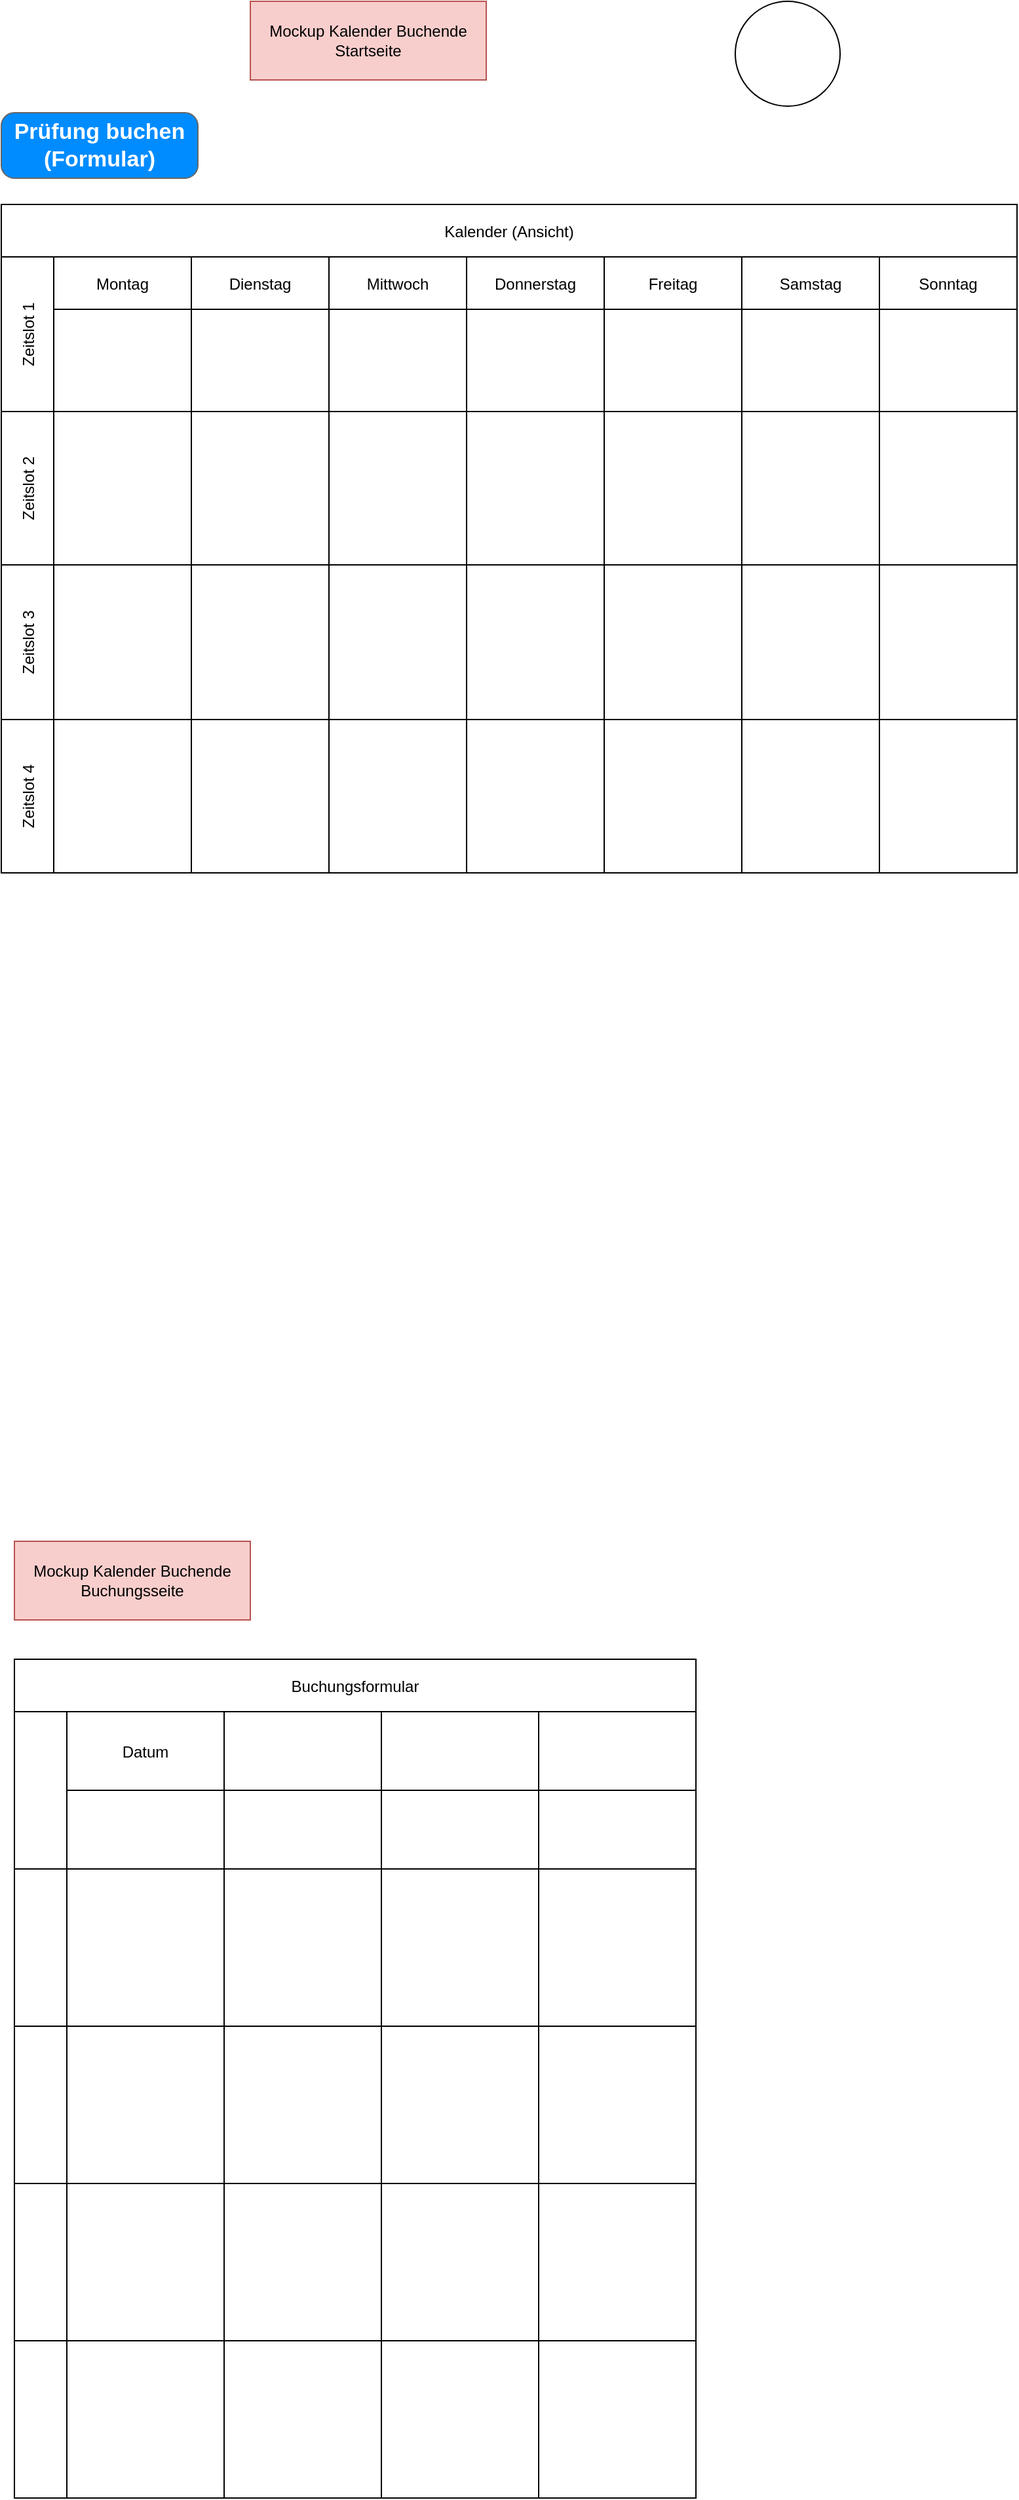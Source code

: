 <mxfile version="24.6.4" type="github">
  <diagram name="Seite-1" id="cYS-9EuOB4i6pcKZ9MJi">
    <mxGraphModel dx="2261" dy="726" grid="1" gridSize="10" guides="1" tooltips="1" connect="1" arrows="1" fold="1" page="1" pageScale="1" pageWidth="827" pageHeight="1169" math="0" shadow="0">
      <root>
        <mxCell id="0" />
        <mxCell id="1" parent="0" />
        <mxCell id="5YDPGhxfkZ1rQy1-W0EN-1" value="Mockup Kalender Buchende Startseite" style="rounded=0;whiteSpace=wrap;html=1;fillColor=#f8cecc;strokeColor=#b85450;" parent="1" vertex="1">
          <mxGeometry x="-620" y="15" width="180" height="60" as="geometry" />
        </mxCell>
        <mxCell id="zZJHMVHqWspqlWFaA559-3" value="Kalender (Ansicht)" style="shape=table;childLayout=tableLayout;startSize=40;collapsible=0;recursiveResize=0;expand=0;" parent="1" vertex="1">
          <mxGeometry x="-810" y="170" width="775" height="510" as="geometry" />
        </mxCell>
        <mxCell id="zZJHMVHqWspqlWFaA559-4" value="Zeitslot 1" style="shape=tableRow;horizontal=0;swimlaneHead=0;swimlaneBody=0;top=0;left=0;strokeColor=inherit;bottom=0;right=0;dropTarget=0;fontStyle=0;fillColor=none;points=[[0,0.5],[1,0.5]];portConstraint=eastwest;startSize=40;collapsible=0;recursiveResize=0;expand=0;" parent="zZJHMVHqWspqlWFaA559-3" vertex="1">
          <mxGeometry y="40" width="775" height="118" as="geometry" />
        </mxCell>
        <mxCell id="zZJHMVHqWspqlWFaA559-5" value="Montag" style="swimlane;swimlaneHead=0;swimlaneBody=0;fontStyle=0;strokeColor=inherit;connectable=0;fillColor=none;startSize=40;collapsible=0;recursiveResize=0;expand=0;" parent="zZJHMVHqWspqlWFaA559-4" vertex="1">
          <mxGeometry x="40" width="105" height="118" as="geometry">
            <mxRectangle width="105" height="118" as="alternateBounds" />
          </mxGeometry>
        </mxCell>
        <mxCell id="zZJHMVHqWspqlWFaA559-6" value="Dienstag" style="swimlane;swimlaneHead=0;swimlaneBody=0;fontStyle=0;strokeColor=inherit;connectable=0;fillColor=none;startSize=40;collapsible=0;recursiveResize=0;expand=0;" parent="zZJHMVHqWspqlWFaA559-4" vertex="1">
          <mxGeometry x="145" width="105" height="118" as="geometry">
            <mxRectangle width="105" height="118" as="alternateBounds" />
          </mxGeometry>
        </mxCell>
        <mxCell id="zZJHMVHqWspqlWFaA559-7" value="Mittwoch" style="swimlane;swimlaneHead=0;swimlaneBody=0;fontStyle=0;strokeColor=inherit;connectable=0;fillColor=none;startSize=40;collapsible=0;recursiveResize=0;expand=0;" parent="zZJHMVHqWspqlWFaA559-4" vertex="1">
          <mxGeometry x="250" width="105" height="118" as="geometry">
            <mxRectangle width="105" height="118" as="alternateBounds" />
          </mxGeometry>
        </mxCell>
        <mxCell id="zZJHMVHqWspqlWFaA559-8" value="Donnerstag" style="swimlane;swimlaneHead=0;swimlaneBody=0;fontStyle=0;strokeColor=inherit;connectable=0;fillColor=none;startSize=40;collapsible=0;recursiveResize=0;expand=0;" parent="zZJHMVHqWspqlWFaA559-4" vertex="1">
          <mxGeometry x="355" width="105" height="118" as="geometry">
            <mxRectangle width="105" height="118" as="alternateBounds" />
          </mxGeometry>
        </mxCell>
        <mxCell id="zZJHMVHqWspqlWFaA559-9" value="Freitag" style="swimlane;swimlaneHead=0;swimlaneBody=0;fontStyle=0;strokeColor=inherit;connectable=0;fillColor=none;startSize=40;collapsible=0;recursiveResize=0;expand=0;" parent="zZJHMVHqWspqlWFaA559-4" vertex="1">
          <mxGeometry x="460" width="105" height="118" as="geometry">
            <mxRectangle width="105" height="118" as="alternateBounds" />
          </mxGeometry>
        </mxCell>
        <mxCell id="zZJHMVHqWspqlWFaA559-10" value="Samstag" style="swimlane;swimlaneHead=0;swimlaneBody=0;fontStyle=0;strokeColor=inherit;connectable=0;fillColor=none;startSize=40;collapsible=0;recursiveResize=0;expand=0;" parent="zZJHMVHqWspqlWFaA559-4" vertex="1">
          <mxGeometry x="565" width="105" height="118" as="geometry">
            <mxRectangle width="105" height="118" as="alternateBounds" />
          </mxGeometry>
        </mxCell>
        <mxCell id="zZJHMVHqWspqlWFaA559-11" value="Sonntag" style="swimlane;swimlaneHead=0;swimlaneBody=0;fontStyle=0;strokeColor=inherit;connectable=0;fillColor=none;startSize=40;collapsible=0;recursiveResize=0;expand=0;" parent="zZJHMVHqWspqlWFaA559-4" vertex="1">
          <mxGeometry x="670" width="105" height="118" as="geometry">
            <mxRectangle width="105" height="118" as="alternateBounds" />
          </mxGeometry>
        </mxCell>
        <mxCell id="zZJHMVHqWspqlWFaA559-13" value="Zeitslot 2" style="shape=tableRow;horizontal=0;swimlaneHead=0;swimlaneBody=0;top=0;left=0;strokeColor=inherit;bottom=0;right=0;dropTarget=0;fontStyle=0;fillColor=none;points=[[0,0.5],[1,0.5]];portConstraint=eastwest;startSize=40;collapsible=0;recursiveResize=0;expand=0;" parent="zZJHMVHqWspqlWFaA559-3" vertex="1">
          <mxGeometry y="158" width="775" height="117" as="geometry" />
        </mxCell>
        <mxCell id="zZJHMVHqWspqlWFaA559-14" value="" style="swimlane;swimlaneHead=0;swimlaneBody=0;fontStyle=0;connectable=0;strokeColor=inherit;fillColor=none;startSize=0;collapsible=0;recursiveResize=0;expand=0;" parent="zZJHMVHqWspqlWFaA559-13" vertex="1">
          <mxGeometry x="40" width="105" height="117" as="geometry">
            <mxRectangle width="105" height="117" as="alternateBounds" />
          </mxGeometry>
        </mxCell>
        <mxCell id="zZJHMVHqWspqlWFaA559-15" value="" style="swimlane;swimlaneHead=0;swimlaneBody=0;fontStyle=0;connectable=0;strokeColor=inherit;fillColor=none;startSize=0;collapsible=0;recursiveResize=0;expand=0;" parent="zZJHMVHqWspqlWFaA559-13" vertex="1">
          <mxGeometry x="145" width="105" height="117" as="geometry">
            <mxRectangle width="105" height="117" as="alternateBounds" />
          </mxGeometry>
        </mxCell>
        <mxCell id="zZJHMVHqWspqlWFaA559-16" value="" style="swimlane;swimlaneHead=0;swimlaneBody=0;fontStyle=0;connectable=0;strokeColor=inherit;fillColor=none;startSize=0;collapsible=0;recursiveResize=0;expand=0;" parent="zZJHMVHqWspqlWFaA559-13" vertex="1">
          <mxGeometry x="250" width="105" height="117" as="geometry">
            <mxRectangle width="105" height="117" as="alternateBounds" />
          </mxGeometry>
        </mxCell>
        <mxCell id="zZJHMVHqWspqlWFaA559-17" value="" style="swimlane;swimlaneHead=0;swimlaneBody=0;fontStyle=0;connectable=0;strokeColor=inherit;fillColor=none;startSize=0;collapsible=0;recursiveResize=0;expand=0;" parent="zZJHMVHqWspqlWFaA559-13" vertex="1">
          <mxGeometry x="355" width="105" height="117" as="geometry">
            <mxRectangle width="105" height="117" as="alternateBounds" />
          </mxGeometry>
        </mxCell>
        <mxCell id="zZJHMVHqWspqlWFaA559-18" value="" style="swimlane;swimlaneHead=0;swimlaneBody=0;fontStyle=0;connectable=0;strokeColor=inherit;fillColor=none;startSize=0;collapsible=0;recursiveResize=0;expand=0;" parent="zZJHMVHqWspqlWFaA559-13" vertex="1">
          <mxGeometry x="460" width="105" height="117" as="geometry">
            <mxRectangle width="105" height="117" as="alternateBounds" />
          </mxGeometry>
        </mxCell>
        <mxCell id="zZJHMVHqWspqlWFaA559-19" value="" style="swimlane;swimlaneHead=0;swimlaneBody=0;fontStyle=0;connectable=0;strokeColor=inherit;fillColor=none;startSize=0;collapsible=0;recursiveResize=0;expand=0;" parent="zZJHMVHqWspqlWFaA559-13" vertex="1">
          <mxGeometry x="565" width="105" height="117" as="geometry">
            <mxRectangle width="105" height="117" as="alternateBounds" />
          </mxGeometry>
        </mxCell>
        <mxCell id="zZJHMVHqWspqlWFaA559-20" value="" style="swimlane;swimlaneHead=0;swimlaneBody=0;fontStyle=0;connectable=0;strokeColor=inherit;fillColor=none;startSize=0;collapsible=0;recursiveResize=0;expand=0;" parent="zZJHMVHqWspqlWFaA559-13" vertex="1">
          <mxGeometry x="670" width="105" height="117" as="geometry">
            <mxRectangle width="105" height="117" as="alternateBounds" />
          </mxGeometry>
        </mxCell>
        <mxCell id="zZJHMVHqWspqlWFaA559-22" value="Zeitslot 3" style="shape=tableRow;horizontal=0;swimlaneHead=0;swimlaneBody=0;top=0;left=0;strokeColor=inherit;bottom=0;right=0;dropTarget=0;fontStyle=0;fillColor=none;points=[[0,0.5],[1,0.5]];portConstraint=eastwest;startSize=40;collapsible=0;recursiveResize=0;expand=0;" parent="zZJHMVHqWspqlWFaA559-3" vertex="1">
          <mxGeometry y="275" width="775" height="118" as="geometry" />
        </mxCell>
        <mxCell id="zZJHMVHqWspqlWFaA559-23" value="" style="swimlane;swimlaneHead=0;swimlaneBody=0;fontStyle=0;connectable=0;strokeColor=inherit;fillColor=none;startSize=0;collapsible=0;recursiveResize=0;expand=0;" parent="zZJHMVHqWspqlWFaA559-22" vertex="1">
          <mxGeometry x="40" width="105" height="118" as="geometry">
            <mxRectangle width="105" height="118" as="alternateBounds" />
          </mxGeometry>
        </mxCell>
        <mxCell id="zZJHMVHqWspqlWFaA559-24" value="" style="swimlane;swimlaneHead=0;swimlaneBody=0;fontStyle=0;connectable=0;strokeColor=inherit;fillColor=none;startSize=0;collapsible=0;recursiveResize=0;expand=0;" parent="zZJHMVHqWspqlWFaA559-22" vertex="1">
          <mxGeometry x="145" width="105" height="118" as="geometry">
            <mxRectangle width="105" height="118" as="alternateBounds" />
          </mxGeometry>
        </mxCell>
        <mxCell id="zZJHMVHqWspqlWFaA559-25" value="" style="swimlane;swimlaneHead=0;swimlaneBody=0;fontStyle=0;connectable=0;strokeColor=inherit;fillColor=none;startSize=0;collapsible=0;recursiveResize=0;expand=0;" parent="zZJHMVHqWspqlWFaA559-22" vertex="1">
          <mxGeometry x="250" width="105" height="118" as="geometry">
            <mxRectangle width="105" height="118" as="alternateBounds" />
          </mxGeometry>
        </mxCell>
        <mxCell id="zZJHMVHqWspqlWFaA559-26" value="" style="swimlane;swimlaneHead=0;swimlaneBody=0;fontStyle=0;connectable=0;strokeColor=inherit;fillColor=none;startSize=0;collapsible=0;recursiveResize=0;expand=0;" parent="zZJHMVHqWspqlWFaA559-22" vertex="1">
          <mxGeometry x="355" width="105" height="118" as="geometry">
            <mxRectangle width="105" height="118" as="alternateBounds" />
          </mxGeometry>
        </mxCell>
        <mxCell id="zZJHMVHqWspqlWFaA559-27" value="" style="swimlane;swimlaneHead=0;swimlaneBody=0;fontStyle=0;connectable=0;strokeColor=inherit;fillColor=none;startSize=0;collapsible=0;recursiveResize=0;expand=0;" parent="zZJHMVHqWspqlWFaA559-22" vertex="1">
          <mxGeometry x="460" width="105" height="118" as="geometry">
            <mxRectangle width="105" height="118" as="alternateBounds" />
          </mxGeometry>
        </mxCell>
        <mxCell id="zZJHMVHqWspqlWFaA559-28" value="" style="swimlane;swimlaneHead=0;swimlaneBody=0;fontStyle=0;connectable=0;strokeColor=inherit;fillColor=none;startSize=0;collapsible=0;recursiveResize=0;expand=0;" parent="zZJHMVHqWspqlWFaA559-22" vertex="1">
          <mxGeometry x="565" width="105" height="118" as="geometry">
            <mxRectangle width="105" height="118" as="alternateBounds" />
          </mxGeometry>
        </mxCell>
        <mxCell id="zZJHMVHqWspqlWFaA559-29" value="" style="swimlane;swimlaneHead=0;swimlaneBody=0;fontStyle=0;connectable=0;strokeColor=inherit;fillColor=none;startSize=0;collapsible=0;recursiveResize=0;expand=0;" parent="zZJHMVHqWspqlWFaA559-22" vertex="1">
          <mxGeometry x="670" width="105" height="118" as="geometry">
            <mxRectangle width="105" height="118" as="alternateBounds" />
          </mxGeometry>
        </mxCell>
        <mxCell id="zZJHMVHqWspqlWFaA559-31" value="Zeitslot 4" style="shape=tableRow;horizontal=0;swimlaneHead=0;swimlaneBody=0;top=0;left=0;strokeColor=inherit;bottom=0;right=0;dropTarget=0;fontStyle=0;fillColor=none;points=[[0,0.5],[1,0.5]];portConstraint=eastwest;startSize=40;collapsible=0;recursiveResize=0;expand=0;" parent="zZJHMVHqWspqlWFaA559-3" vertex="1">
          <mxGeometry y="393" width="775" height="117" as="geometry" />
        </mxCell>
        <mxCell id="zZJHMVHqWspqlWFaA559-32" value="" style="swimlane;swimlaneHead=0;swimlaneBody=0;fontStyle=0;connectable=0;strokeColor=inherit;fillColor=none;startSize=0;collapsible=0;recursiveResize=0;expand=0;" parent="zZJHMVHqWspqlWFaA559-31" vertex="1">
          <mxGeometry x="40" width="105" height="117" as="geometry">
            <mxRectangle width="105" height="117" as="alternateBounds" />
          </mxGeometry>
        </mxCell>
        <mxCell id="zZJHMVHqWspqlWFaA559-33" value="" style="swimlane;swimlaneHead=0;swimlaneBody=0;fontStyle=0;connectable=0;strokeColor=inherit;fillColor=none;startSize=0;collapsible=0;recursiveResize=0;expand=0;" parent="zZJHMVHqWspqlWFaA559-31" vertex="1">
          <mxGeometry x="145" width="105" height="117" as="geometry">
            <mxRectangle width="105" height="117" as="alternateBounds" />
          </mxGeometry>
        </mxCell>
        <mxCell id="zZJHMVHqWspqlWFaA559-34" value="" style="swimlane;swimlaneHead=0;swimlaneBody=0;fontStyle=0;connectable=0;strokeColor=inherit;fillColor=none;startSize=0;collapsible=0;recursiveResize=0;expand=0;" parent="zZJHMVHqWspqlWFaA559-31" vertex="1">
          <mxGeometry x="250" width="105" height="117" as="geometry">
            <mxRectangle width="105" height="117" as="alternateBounds" />
          </mxGeometry>
        </mxCell>
        <mxCell id="zZJHMVHqWspqlWFaA559-35" value="" style="swimlane;swimlaneHead=0;swimlaneBody=0;fontStyle=0;connectable=0;strokeColor=inherit;fillColor=none;startSize=0;collapsible=0;recursiveResize=0;expand=0;" parent="zZJHMVHqWspqlWFaA559-31" vertex="1">
          <mxGeometry x="355" width="105" height="117" as="geometry">
            <mxRectangle width="105" height="117" as="alternateBounds" />
          </mxGeometry>
        </mxCell>
        <mxCell id="zZJHMVHqWspqlWFaA559-36" value="" style="swimlane;swimlaneHead=0;swimlaneBody=0;fontStyle=0;connectable=0;strokeColor=inherit;fillColor=none;startSize=0;collapsible=0;recursiveResize=0;expand=0;" parent="zZJHMVHqWspqlWFaA559-31" vertex="1">
          <mxGeometry x="460" width="105" height="117" as="geometry">
            <mxRectangle width="105" height="117" as="alternateBounds" />
          </mxGeometry>
        </mxCell>
        <mxCell id="zZJHMVHqWspqlWFaA559-37" value="" style="swimlane;swimlaneHead=0;swimlaneBody=0;fontStyle=0;connectable=0;strokeColor=inherit;fillColor=none;startSize=0;collapsible=0;recursiveResize=0;expand=0;" parent="zZJHMVHqWspqlWFaA559-31" vertex="1">
          <mxGeometry x="565" width="105" height="117" as="geometry">
            <mxRectangle width="105" height="117" as="alternateBounds" />
          </mxGeometry>
        </mxCell>
        <mxCell id="zZJHMVHqWspqlWFaA559-38" value="" style="swimlane;swimlaneHead=0;swimlaneBody=0;fontStyle=0;connectable=0;strokeColor=inherit;fillColor=none;startSize=0;collapsible=0;recursiveResize=0;expand=0;" parent="zZJHMVHqWspqlWFaA559-31" vertex="1">
          <mxGeometry x="670" width="105" height="117" as="geometry">
            <mxRectangle width="105" height="117" as="alternateBounds" />
          </mxGeometry>
        </mxCell>
        <mxCell id="zZJHMVHqWspqlWFaA559-40" value="Prüfung buchen (Formular)" style="strokeWidth=1;shadow=0;dashed=0;align=center;html=1;shape=mxgraph.mockup.buttons.button;strokeColor=#666666;fontColor=#ffffff;mainText=;buttonStyle=round;fontSize=17;fontStyle=1;fillColor=#008cff;whiteSpace=wrap;" parent="1" vertex="1">
          <mxGeometry x="-810" y="100" width="150" height="50" as="geometry" />
        </mxCell>
        <mxCell id="zZJHMVHqWspqlWFaA559-41" value="Mockup Kalender Buchende Buchungsseite" style="rounded=0;whiteSpace=wrap;html=1;fillColor=#f8cecc;strokeColor=#b85450;" parent="1" vertex="1">
          <mxGeometry x="-800" y="1190" width="180" height="60" as="geometry" />
        </mxCell>
        <mxCell id="zZJHMVHqWspqlWFaA559-54" value="Buchungsformular" style="shape=table;childLayout=tableLayout;startSize=40;collapsible=0;recursiveResize=0;expand=0;" parent="1" vertex="1">
          <mxGeometry x="-800" y="1280" width="520" height="640" as="geometry" />
        </mxCell>
        <mxCell id="zZJHMVHqWspqlWFaA559-55" value="" style="shape=tableRow;horizontal=0;swimlaneHead=0;swimlaneBody=0;top=0;left=0;strokeColor=inherit;bottom=0;right=0;dropTarget=0;fontStyle=0;fillColor=none;points=[[0,0.5],[1,0.5]];portConstraint=eastwest;startSize=40;collapsible=0;recursiveResize=0;expand=0;" parent="zZJHMVHqWspqlWFaA559-54" vertex="1">
          <mxGeometry y="40" width="520" height="120" as="geometry" />
        </mxCell>
        <mxCell id="zZJHMVHqWspqlWFaA559-56" value="Datum" style="swimlane;swimlaneHead=0;swimlaneBody=0;fontStyle=0;strokeColor=inherit;connectable=0;fillColor=none;startSize=60;collapsible=0;recursiveResize=0;expand=0;" parent="zZJHMVHqWspqlWFaA559-55" vertex="1">
          <mxGeometry x="40" width="120" height="120" as="geometry">
            <mxRectangle width="120" height="120" as="alternateBounds" />
          </mxGeometry>
        </mxCell>
        <mxCell id="zZJHMVHqWspqlWFaA559-57" value="" style="swimlane;swimlaneHead=0;swimlaneBody=0;fontStyle=0;strokeColor=inherit;connectable=0;fillColor=none;startSize=60;collapsible=0;recursiveResize=0;expand=0;" parent="zZJHMVHqWspqlWFaA559-55" vertex="1">
          <mxGeometry x="160" width="120" height="120" as="geometry">
            <mxRectangle width="120" height="120" as="alternateBounds" />
          </mxGeometry>
        </mxCell>
        <mxCell id="zZJHMVHqWspqlWFaA559-58" value="" style="swimlane;swimlaneHead=0;swimlaneBody=0;fontStyle=0;strokeColor=inherit;connectable=0;fillColor=none;startSize=60;collapsible=0;recursiveResize=0;expand=0;" parent="zZJHMVHqWspqlWFaA559-55" vertex="1">
          <mxGeometry x="280" width="120" height="120" as="geometry">
            <mxRectangle width="120" height="120" as="alternateBounds" />
          </mxGeometry>
        </mxCell>
        <mxCell id="zZJHMVHqWspqlWFaA559-59" value="" style="swimlane;swimlaneHead=0;swimlaneBody=0;fontStyle=0;strokeColor=inherit;connectable=0;fillColor=none;startSize=60;collapsible=0;recursiveResize=0;expand=0;" parent="zZJHMVHqWspqlWFaA559-55" vertex="1">
          <mxGeometry x="400" width="120" height="120" as="geometry">
            <mxRectangle width="120" height="120" as="alternateBounds" />
          </mxGeometry>
        </mxCell>
        <mxCell id="zZJHMVHqWspqlWFaA559-60" value="" style="shape=tableRow;horizontal=0;swimlaneHead=0;swimlaneBody=0;top=0;left=0;strokeColor=inherit;bottom=0;right=0;dropTarget=0;fontStyle=0;fillColor=none;points=[[0,0.5],[1,0.5]];portConstraint=eastwest;startSize=40;collapsible=0;recursiveResize=0;expand=0;" parent="zZJHMVHqWspqlWFaA559-54" vertex="1">
          <mxGeometry y="160" width="520" height="120" as="geometry" />
        </mxCell>
        <mxCell id="zZJHMVHqWspqlWFaA559-61" value="" style="swimlane;swimlaneHead=0;swimlaneBody=0;fontStyle=0;connectable=0;strokeColor=inherit;fillColor=none;startSize=0;collapsible=0;recursiveResize=0;expand=0;" parent="zZJHMVHqWspqlWFaA559-60" vertex="1">
          <mxGeometry x="40" width="120" height="120" as="geometry">
            <mxRectangle width="120" height="120" as="alternateBounds" />
          </mxGeometry>
        </mxCell>
        <mxCell id="zZJHMVHqWspqlWFaA559-62" value="" style="swimlane;swimlaneHead=0;swimlaneBody=0;fontStyle=0;connectable=0;strokeColor=inherit;fillColor=none;startSize=0;collapsible=0;recursiveResize=0;expand=0;" parent="zZJHMVHqWspqlWFaA559-60" vertex="1">
          <mxGeometry x="160" width="120" height="120" as="geometry">
            <mxRectangle width="120" height="120" as="alternateBounds" />
          </mxGeometry>
        </mxCell>
        <mxCell id="zZJHMVHqWspqlWFaA559-63" value="" style="swimlane;swimlaneHead=0;swimlaneBody=0;fontStyle=0;connectable=0;strokeColor=inherit;fillColor=none;startSize=0;collapsible=0;recursiveResize=0;expand=0;" parent="zZJHMVHqWspqlWFaA559-60" vertex="1">
          <mxGeometry x="280" width="120" height="120" as="geometry">
            <mxRectangle width="120" height="120" as="alternateBounds" />
          </mxGeometry>
        </mxCell>
        <mxCell id="zZJHMVHqWspqlWFaA559-64" value="" style="swimlane;swimlaneHead=0;swimlaneBody=0;fontStyle=0;connectable=0;strokeColor=inherit;fillColor=none;startSize=0;collapsible=0;recursiveResize=0;expand=0;" parent="zZJHMVHqWspqlWFaA559-60" vertex="1">
          <mxGeometry x="400" width="120" height="120" as="geometry">
            <mxRectangle width="120" height="120" as="alternateBounds" />
          </mxGeometry>
        </mxCell>
        <mxCell id="zZJHMVHqWspqlWFaA559-65" value="" style="shape=tableRow;horizontal=0;swimlaneHead=0;swimlaneBody=0;top=0;left=0;strokeColor=inherit;bottom=0;right=0;dropTarget=0;fontStyle=0;fillColor=none;points=[[0,0.5],[1,0.5]];portConstraint=eastwest;startSize=40;collapsible=0;recursiveResize=0;expand=0;" parent="zZJHMVHqWspqlWFaA559-54" vertex="1">
          <mxGeometry y="280" width="520" height="120" as="geometry" />
        </mxCell>
        <mxCell id="zZJHMVHqWspqlWFaA559-66" value="" style="swimlane;swimlaneHead=0;swimlaneBody=0;fontStyle=0;connectable=0;strokeColor=inherit;fillColor=none;startSize=0;collapsible=0;recursiveResize=0;expand=0;" parent="zZJHMVHqWspqlWFaA559-65" vertex="1">
          <mxGeometry x="40" width="120" height="120" as="geometry">
            <mxRectangle width="120" height="120" as="alternateBounds" />
          </mxGeometry>
        </mxCell>
        <mxCell id="zZJHMVHqWspqlWFaA559-67" value="" style="swimlane;swimlaneHead=0;swimlaneBody=0;fontStyle=0;connectable=0;strokeColor=inherit;fillColor=none;startSize=0;collapsible=0;recursiveResize=0;expand=0;" parent="zZJHMVHqWspqlWFaA559-65" vertex="1">
          <mxGeometry x="160" width="120" height="120" as="geometry">
            <mxRectangle width="120" height="120" as="alternateBounds" />
          </mxGeometry>
        </mxCell>
        <mxCell id="zZJHMVHqWspqlWFaA559-68" value="" style="swimlane;swimlaneHead=0;swimlaneBody=0;fontStyle=0;connectable=0;strokeColor=inherit;fillColor=none;startSize=0;collapsible=0;recursiveResize=0;expand=0;" parent="zZJHMVHqWspqlWFaA559-65" vertex="1">
          <mxGeometry x="280" width="120" height="120" as="geometry">
            <mxRectangle width="120" height="120" as="alternateBounds" />
          </mxGeometry>
        </mxCell>
        <mxCell id="zZJHMVHqWspqlWFaA559-69" value="" style="swimlane;swimlaneHead=0;swimlaneBody=0;fontStyle=0;connectable=0;strokeColor=inherit;fillColor=none;startSize=0;collapsible=0;recursiveResize=0;expand=0;" parent="zZJHMVHqWspqlWFaA559-65" vertex="1">
          <mxGeometry x="400" width="120" height="120" as="geometry">
            <mxRectangle width="120" height="120" as="alternateBounds" />
          </mxGeometry>
        </mxCell>
        <mxCell id="zZJHMVHqWspqlWFaA559-70" value="" style="shape=tableRow;horizontal=0;swimlaneHead=0;swimlaneBody=0;top=0;left=0;strokeColor=inherit;bottom=0;right=0;dropTarget=0;fontStyle=0;fillColor=none;points=[[0,0.5],[1,0.5]];portConstraint=eastwest;startSize=40;collapsible=0;recursiveResize=0;expand=0;" parent="zZJHMVHqWspqlWFaA559-54" vertex="1">
          <mxGeometry y="400" width="520" height="120" as="geometry" />
        </mxCell>
        <mxCell id="zZJHMVHqWspqlWFaA559-71" value="" style="swimlane;swimlaneHead=0;swimlaneBody=0;fontStyle=0;connectable=0;strokeColor=inherit;fillColor=none;startSize=0;collapsible=0;recursiveResize=0;expand=0;" parent="zZJHMVHqWspqlWFaA559-70" vertex="1">
          <mxGeometry x="40" width="120" height="120" as="geometry">
            <mxRectangle width="120" height="120" as="alternateBounds" />
          </mxGeometry>
        </mxCell>
        <mxCell id="zZJHMVHqWspqlWFaA559-72" value="" style="swimlane;swimlaneHead=0;swimlaneBody=0;fontStyle=0;connectable=0;strokeColor=inherit;fillColor=none;startSize=0;collapsible=0;recursiveResize=0;expand=0;" parent="zZJHMVHqWspqlWFaA559-70" vertex="1">
          <mxGeometry x="160" width="120" height="120" as="geometry">
            <mxRectangle width="120" height="120" as="alternateBounds" />
          </mxGeometry>
        </mxCell>
        <mxCell id="zZJHMVHqWspqlWFaA559-73" value="" style="swimlane;swimlaneHead=0;swimlaneBody=0;fontStyle=0;connectable=0;strokeColor=inherit;fillColor=none;startSize=0;collapsible=0;recursiveResize=0;expand=0;" parent="zZJHMVHqWspqlWFaA559-70" vertex="1">
          <mxGeometry x="280" width="120" height="120" as="geometry">
            <mxRectangle width="120" height="120" as="alternateBounds" />
          </mxGeometry>
        </mxCell>
        <mxCell id="zZJHMVHqWspqlWFaA559-74" value="" style="swimlane;swimlaneHead=0;swimlaneBody=0;fontStyle=0;connectable=0;strokeColor=inherit;fillColor=none;startSize=0;collapsible=0;recursiveResize=0;expand=0;" parent="zZJHMVHqWspqlWFaA559-70" vertex="1">
          <mxGeometry x="400" width="120" height="120" as="geometry">
            <mxRectangle width="120" height="120" as="alternateBounds" />
          </mxGeometry>
        </mxCell>
        <mxCell id="zZJHMVHqWspqlWFaA559-75" value="" style="shape=tableRow;horizontal=0;swimlaneHead=0;swimlaneBody=0;top=0;left=0;strokeColor=inherit;bottom=0;right=0;dropTarget=0;fontStyle=0;fillColor=none;points=[[0,0.5],[1,0.5]];portConstraint=eastwest;startSize=40;collapsible=0;recursiveResize=0;expand=0;" parent="zZJHMVHqWspqlWFaA559-54" vertex="1">
          <mxGeometry y="520" width="520" height="120" as="geometry" />
        </mxCell>
        <mxCell id="zZJHMVHqWspqlWFaA559-76" value="" style="swimlane;swimlaneHead=0;swimlaneBody=0;fontStyle=0;connectable=0;strokeColor=inherit;fillColor=none;startSize=0;collapsible=0;recursiveResize=0;expand=0;" parent="zZJHMVHqWspqlWFaA559-75" vertex="1">
          <mxGeometry x="40" width="120" height="120" as="geometry">
            <mxRectangle width="120" height="120" as="alternateBounds" />
          </mxGeometry>
        </mxCell>
        <mxCell id="zZJHMVHqWspqlWFaA559-77" value="" style="swimlane;swimlaneHead=0;swimlaneBody=0;fontStyle=0;connectable=0;strokeColor=inherit;fillColor=none;startSize=0;collapsible=0;recursiveResize=0;expand=0;" parent="zZJHMVHqWspqlWFaA559-75" vertex="1">
          <mxGeometry x="160" width="120" height="120" as="geometry">
            <mxRectangle width="120" height="120" as="alternateBounds" />
          </mxGeometry>
        </mxCell>
        <mxCell id="zZJHMVHqWspqlWFaA559-78" value="" style="swimlane;swimlaneHead=0;swimlaneBody=0;fontStyle=0;connectable=0;strokeColor=inherit;fillColor=none;startSize=0;collapsible=0;recursiveResize=0;expand=0;" parent="zZJHMVHqWspqlWFaA559-75" vertex="1">
          <mxGeometry x="280" width="120" height="120" as="geometry">
            <mxRectangle width="120" height="120" as="alternateBounds" />
          </mxGeometry>
        </mxCell>
        <mxCell id="zZJHMVHqWspqlWFaA559-79" value="" style="swimlane;swimlaneHead=0;swimlaneBody=0;fontStyle=0;connectable=0;strokeColor=inherit;fillColor=none;startSize=0;collapsible=0;recursiveResize=0;expand=0;" parent="zZJHMVHqWspqlWFaA559-75" vertex="1">
          <mxGeometry x="400" width="120" height="120" as="geometry">
            <mxRectangle width="120" height="120" as="alternateBounds" />
          </mxGeometry>
        </mxCell>
        <mxCell id="0izAEwTo02nl6mTMRHyG-1" value="" style="ellipse;whiteSpace=wrap;html=1;aspect=fixed;" vertex="1" parent="1">
          <mxGeometry x="-250" y="15" width="80" height="80" as="geometry" />
        </mxCell>
      </root>
    </mxGraphModel>
  </diagram>
</mxfile>
